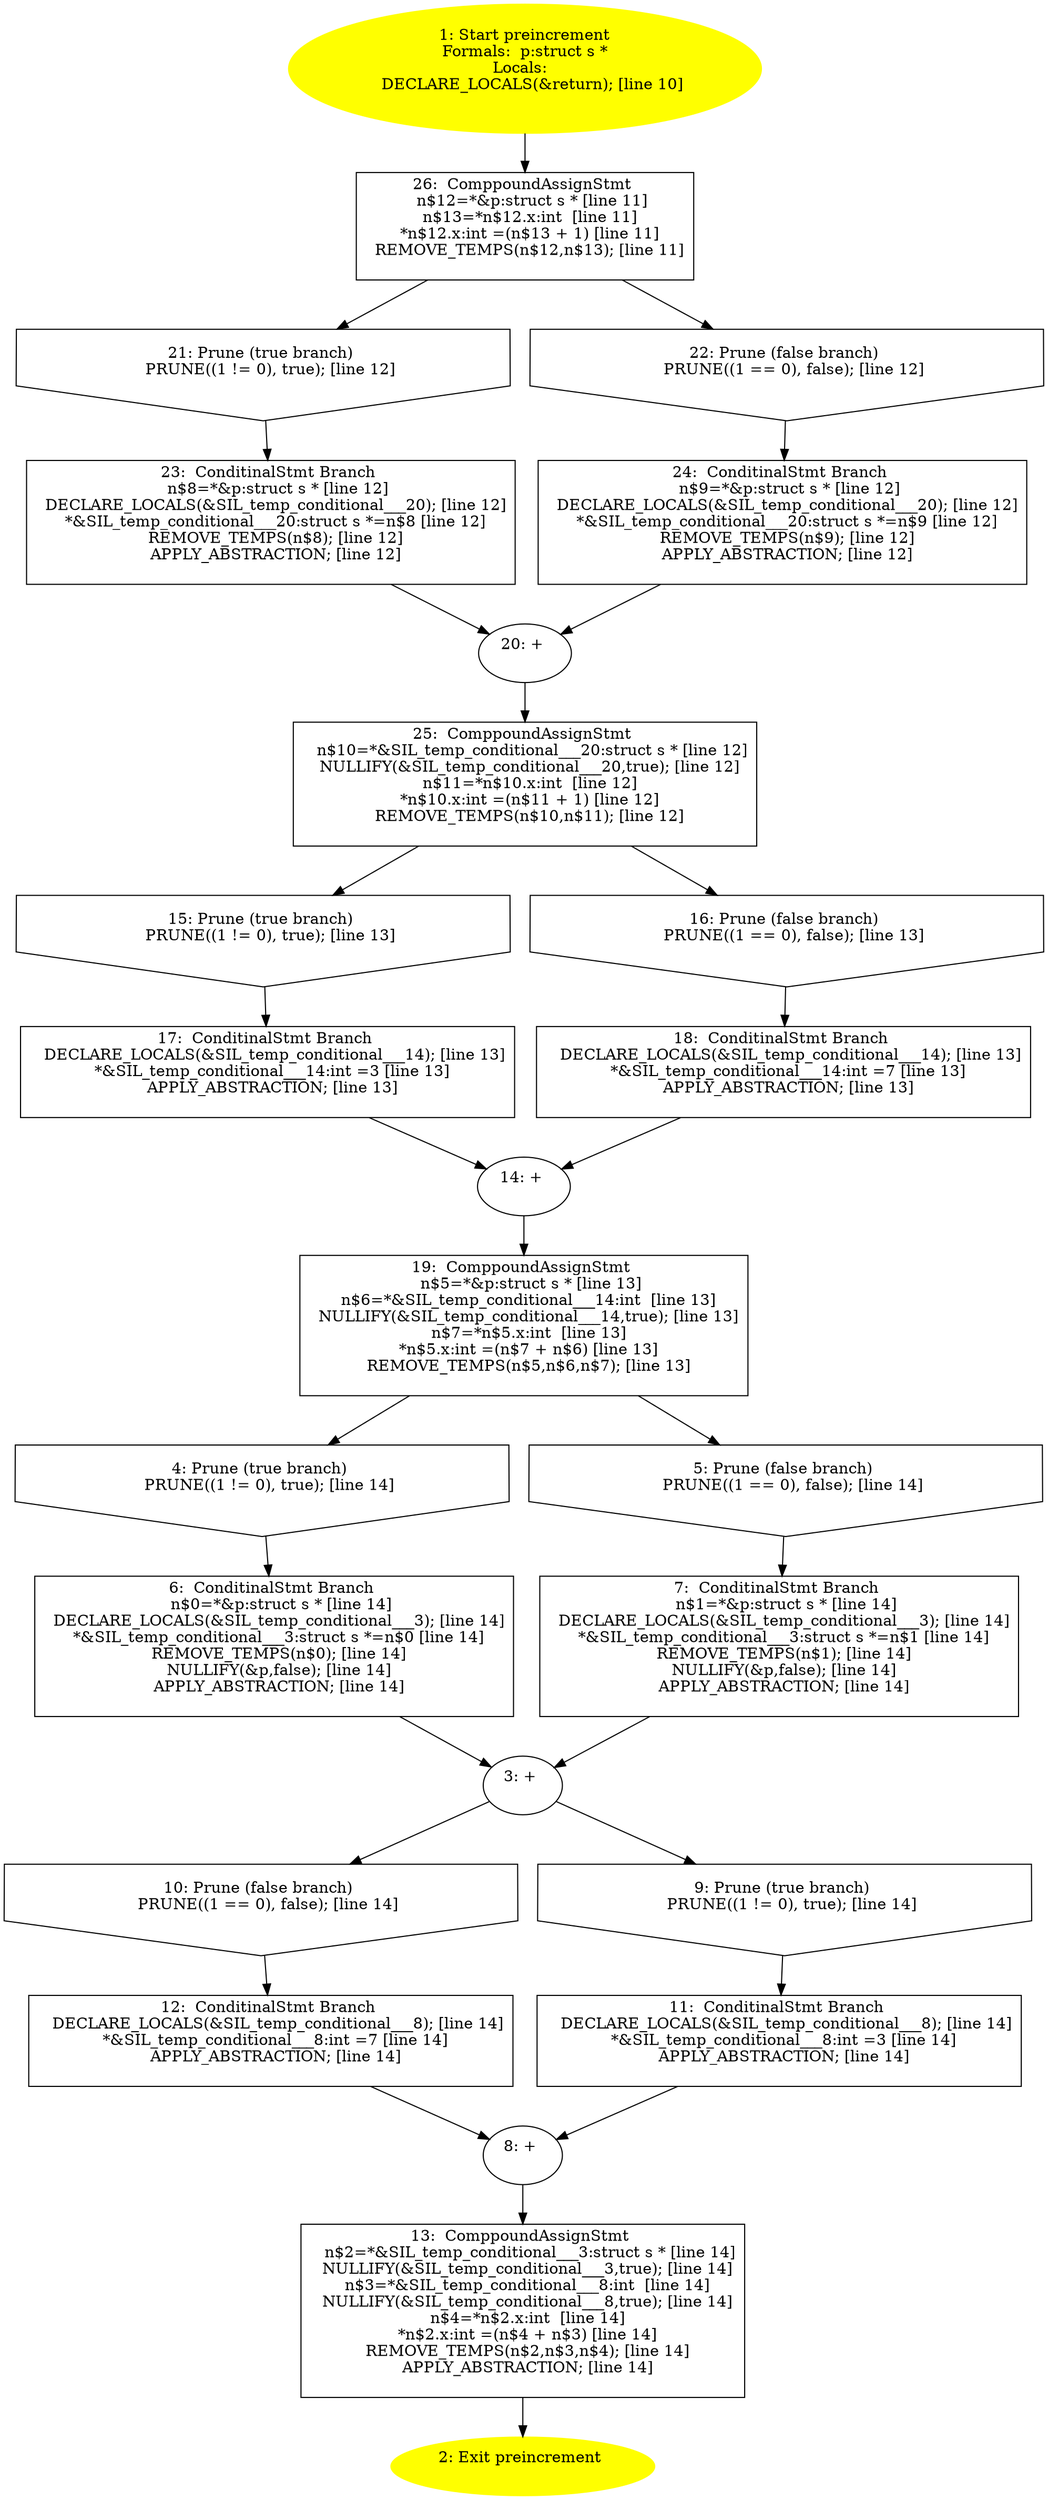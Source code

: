 digraph iCFG {
26 [label="26:  ComppoundAssignStmt \n   n$12=*&p:struct s * [line 11]\n  n$13=*n$12.x:int  [line 11]\n  *n$12.x:int =(n$13 + 1) [line 11]\n  REMOVE_TEMPS(n$12,n$13); [line 11]\n " shape="box"]
	

	 26 -> 21 ;
	 26 -> 22 ;
25 [label="25:  ComppoundAssignStmt \n   n$10=*&SIL_temp_conditional___20:struct s * [line 12]\n  NULLIFY(&SIL_temp_conditional___20,true); [line 12]\n  n$11=*n$10.x:int  [line 12]\n  *n$10.x:int =(n$11 + 1) [line 12]\n  REMOVE_TEMPS(n$10,n$11); [line 12]\n " shape="box"]
	

	 25 -> 15 ;
	 25 -> 16 ;
24 [label="24:  ConditinalStmt Branch \n   n$9=*&p:struct s * [line 12]\n  DECLARE_LOCALS(&SIL_temp_conditional___20); [line 12]\n  *&SIL_temp_conditional___20:struct s *=n$9 [line 12]\n  REMOVE_TEMPS(n$9); [line 12]\n  APPLY_ABSTRACTION; [line 12]\n " shape="box"]
	

	 24 -> 20 ;
23 [label="23:  ConditinalStmt Branch \n   n$8=*&p:struct s * [line 12]\n  DECLARE_LOCALS(&SIL_temp_conditional___20); [line 12]\n  *&SIL_temp_conditional___20:struct s *=n$8 [line 12]\n  REMOVE_TEMPS(n$8); [line 12]\n  APPLY_ABSTRACTION; [line 12]\n " shape="box"]
	

	 23 -> 20 ;
22 [label="22: Prune (false branch) \n   PRUNE((1 == 0), false); [line 12]\n " shape="invhouse"]
	

	 22 -> 24 ;
21 [label="21: Prune (true branch) \n   PRUNE((1 != 0), true); [line 12]\n " shape="invhouse"]
	

	 21 -> 23 ;
20 [label="20: + \n  " ]
	

	 20 -> 25 ;
19 [label="19:  ComppoundAssignStmt \n   n$5=*&p:struct s * [line 13]\n  n$6=*&SIL_temp_conditional___14:int  [line 13]\n  NULLIFY(&SIL_temp_conditional___14,true); [line 13]\n  n$7=*n$5.x:int  [line 13]\n  *n$5.x:int =(n$7 + n$6) [line 13]\n  REMOVE_TEMPS(n$5,n$6,n$7); [line 13]\n " shape="box"]
	

	 19 -> 4 ;
	 19 -> 5 ;
18 [label="18:  ConditinalStmt Branch \n   DECLARE_LOCALS(&SIL_temp_conditional___14); [line 13]\n  *&SIL_temp_conditional___14:int =7 [line 13]\n  APPLY_ABSTRACTION; [line 13]\n " shape="box"]
	

	 18 -> 14 ;
17 [label="17:  ConditinalStmt Branch \n   DECLARE_LOCALS(&SIL_temp_conditional___14); [line 13]\n  *&SIL_temp_conditional___14:int =3 [line 13]\n  APPLY_ABSTRACTION; [line 13]\n " shape="box"]
	

	 17 -> 14 ;
16 [label="16: Prune (false branch) \n   PRUNE((1 == 0), false); [line 13]\n " shape="invhouse"]
	

	 16 -> 18 ;
15 [label="15: Prune (true branch) \n   PRUNE((1 != 0), true); [line 13]\n " shape="invhouse"]
	

	 15 -> 17 ;
14 [label="14: + \n  " ]
	

	 14 -> 19 ;
13 [label="13:  ComppoundAssignStmt \n   n$2=*&SIL_temp_conditional___3:struct s * [line 14]\n  NULLIFY(&SIL_temp_conditional___3,true); [line 14]\n  n$3=*&SIL_temp_conditional___8:int  [line 14]\n  NULLIFY(&SIL_temp_conditional___8,true); [line 14]\n  n$4=*n$2.x:int  [line 14]\n  *n$2.x:int =(n$4 + n$3) [line 14]\n  REMOVE_TEMPS(n$2,n$3,n$4); [line 14]\n  APPLY_ABSTRACTION; [line 14]\n " shape="box"]
	

	 13 -> 2 ;
12 [label="12:  ConditinalStmt Branch \n   DECLARE_LOCALS(&SIL_temp_conditional___8); [line 14]\n  *&SIL_temp_conditional___8:int =7 [line 14]\n  APPLY_ABSTRACTION; [line 14]\n " shape="box"]
	

	 12 -> 8 ;
11 [label="11:  ConditinalStmt Branch \n   DECLARE_LOCALS(&SIL_temp_conditional___8); [line 14]\n  *&SIL_temp_conditional___8:int =3 [line 14]\n  APPLY_ABSTRACTION; [line 14]\n " shape="box"]
	

	 11 -> 8 ;
10 [label="10: Prune (false branch) \n   PRUNE((1 == 0), false); [line 14]\n " shape="invhouse"]
	

	 10 -> 12 ;
9 [label="9: Prune (true branch) \n   PRUNE((1 != 0), true); [line 14]\n " shape="invhouse"]
	

	 9 -> 11 ;
8 [label="8: + \n  " ]
	

	 8 -> 13 ;
7 [label="7:  ConditinalStmt Branch \n   n$1=*&p:struct s * [line 14]\n  DECLARE_LOCALS(&SIL_temp_conditional___3); [line 14]\n  *&SIL_temp_conditional___3:struct s *=n$1 [line 14]\n  REMOVE_TEMPS(n$1); [line 14]\n  NULLIFY(&p,false); [line 14]\n  APPLY_ABSTRACTION; [line 14]\n " shape="box"]
	

	 7 -> 3 ;
6 [label="6:  ConditinalStmt Branch \n   n$0=*&p:struct s * [line 14]\n  DECLARE_LOCALS(&SIL_temp_conditional___3); [line 14]\n  *&SIL_temp_conditional___3:struct s *=n$0 [line 14]\n  REMOVE_TEMPS(n$0); [line 14]\n  NULLIFY(&p,false); [line 14]\n  APPLY_ABSTRACTION; [line 14]\n " shape="box"]
	

	 6 -> 3 ;
5 [label="5: Prune (false branch) \n   PRUNE((1 == 0), false); [line 14]\n " shape="invhouse"]
	

	 5 -> 7 ;
4 [label="4: Prune (true branch) \n   PRUNE((1 != 0), true); [line 14]\n " shape="invhouse"]
	

	 4 -> 6 ;
3 [label="3: + \n  " ]
	

	 3 -> 9 ;
	 3 -> 10 ;
2 [label="2: Exit preincrement \n  " color=yellow style=filled]
	

1 [label="1: Start preincrement\nFormals:  p:struct s *\nLocals:  \n   DECLARE_LOCALS(&return); [line 10]\n " color=yellow style=filled]
	

	 1 -> 26 ;
}
